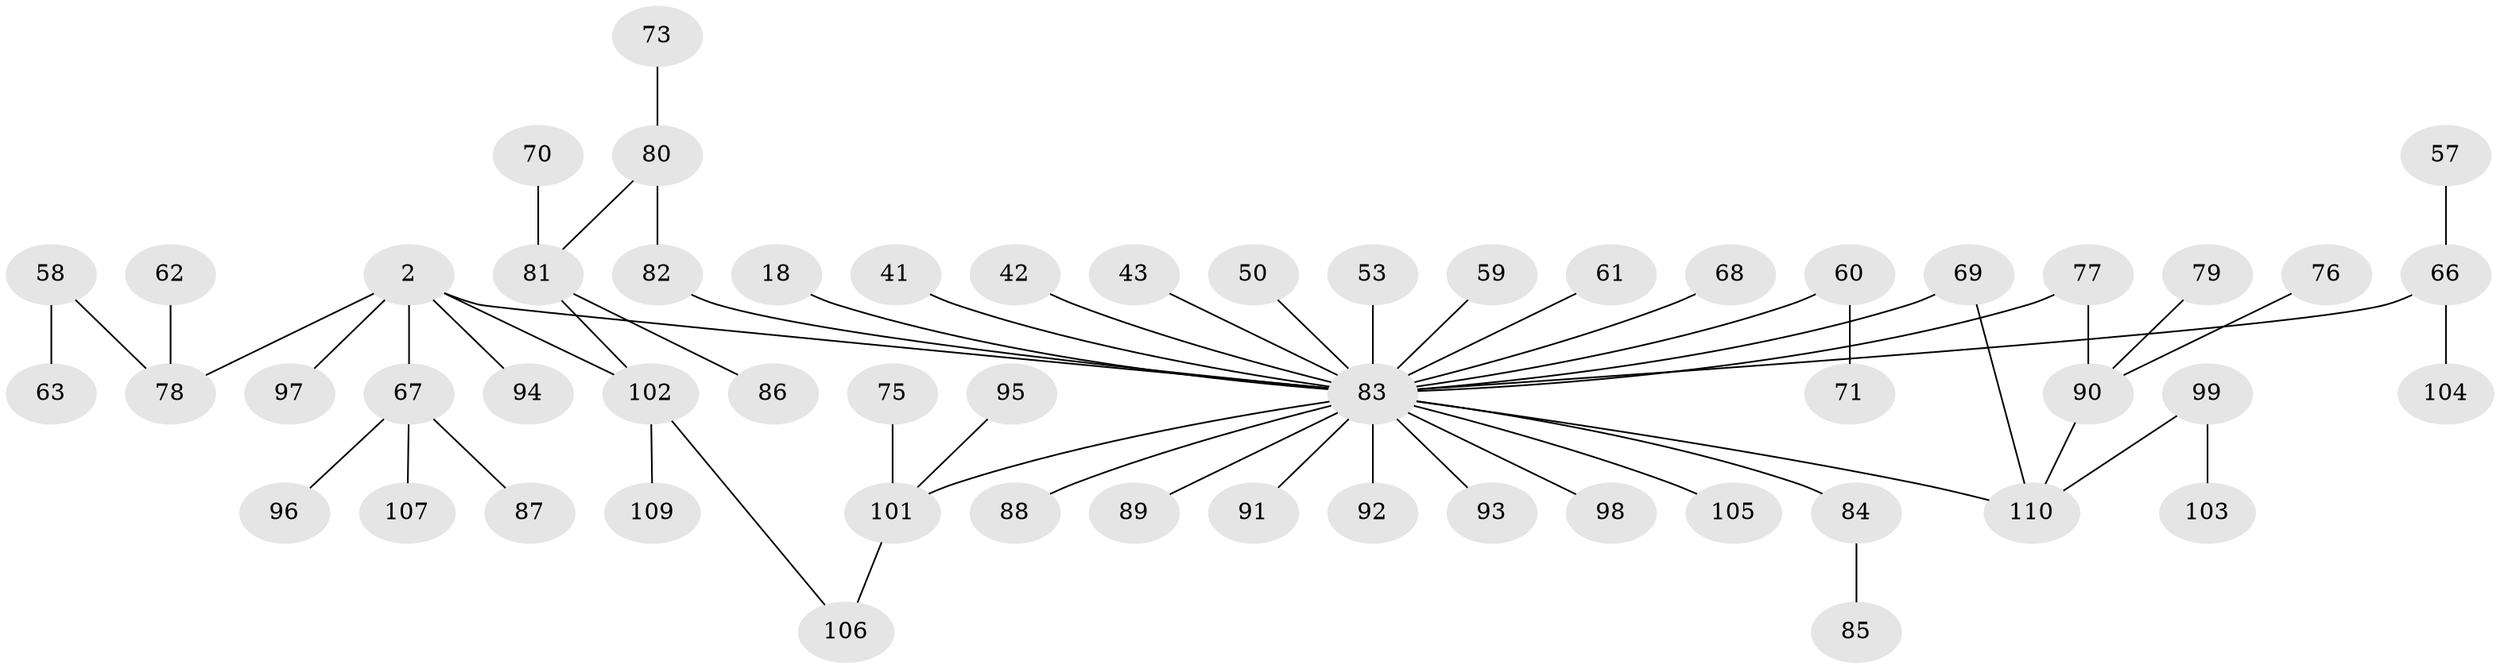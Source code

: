 // original degree distribution, {2: 0.3181818181818182, 9: 0.00909090909090909, 5: 0.045454545454545456, 3: 0.09090909090909091, 6: 0.00909090909090909, 10: 0.00909090909090909, 4: 0.05454545454545454, 1: 0.45454545454545453, 8: 0.00909090909090909}
// Generated by graph-tools (version 1.1) at 2025/42/03/09/25 04:42:46]
// undirected, 55 vertices, 58 edges
graph export_dot {
graph [start="1"]
  node [color=gray90,style=filled];
  2;
  18;
  41;
  42;
  43 [super="+19"];
  50;
  53 [super="+47"];
  57;
  58;
  59;
  60;
  61;
  62;
  63;
  66 [super="+65"];
  67 [super="+17+36+21+23+26"];
  68;
  69 [super="+56"];
  70;
  71;
  73;
  75;
  76;
  77 [super="+34"];
  78 [super="+5"];
  79;
  80 [super="+29"];
  81 [super="+22+46"];
  82 [super="+48"];
  83 [super="+33+39+72"];
  84;
  85;
  86;
  87;
  88;
  89;
  90 [super="+54"];
  91;
  92;
  93;
  94;
  95;
  96;
  97 [super="+1"];
  98;
  99;
  101 [super="+74"];
  102 [super="+40"];
  103;
  104;
  105;
  106 [super="+49"];
  107;
  109;
  110 [super="+108"];
  2 -- 78 [weight=2];
  2 -- 94;
  2 -- 97 [weight=2];
  2 -- 83 [weight=2];
  2 -- 102;
  2 -- 67;
  18 -- 83;
  41 -- 83;
  42 -- 83;
  43 -- 83;
  50 -- 83;
  53 -- 83;
  57 -- 66;
  58 -- 63;
  58 -- 78;
  59 -- 83;
  60 -- 71;
  60 -- 83;
  61 -- 83;
  62 -- 78;
  66 -- 104;
  66 -- 83;
  67 -- 107;
  67 -- 96;
  67 -- 87;
  68 -- 83;
  69 -- 83;
  69 -- 110;
  70 -- 81;
  73 -- 80;
  75 -- 101;
  76 -- 90;
  77 -- 83;
  77 -- 90;
  79 -- 90;
  80 -- 82;
  80 -- 81;
  81 -- 86;
  81 -- 102;
  82 -- 83;
  83 -- 89;
  83 -- 93;
  83 -- 84;
  83 -- 88;
  83 -- 91;
  83 -- 92;
  83 -- 105;
  83 -- 98;
  83 -- 101;
  83 -- 110;
  84 -- 85;
  90 -- 110;
  95 -- 101;
  99 -- 103;
  99 -- 110;
  101 -- 106;
  102 -- 109;
  102 -- 106;
}
